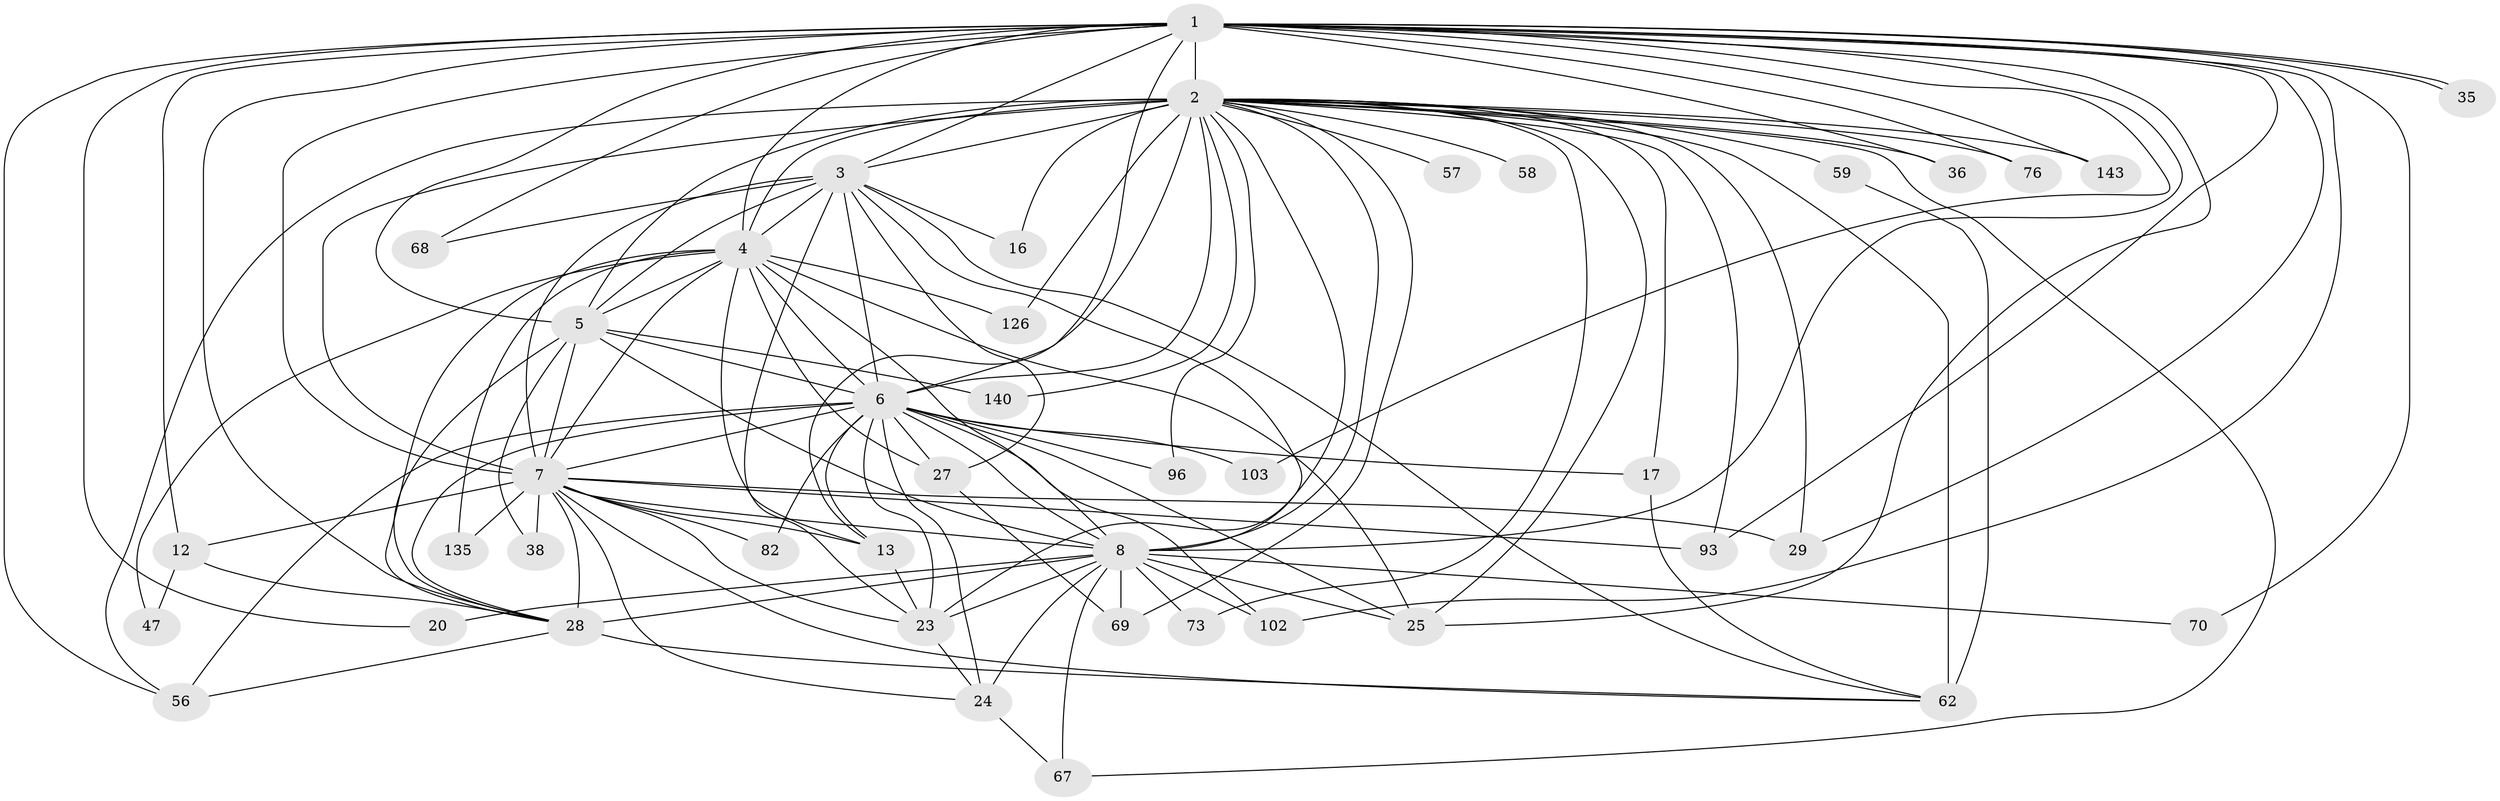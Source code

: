 // original degree distribution, {29: 0.006944444444444444, 24: 0.006944444444444444, 21: 0.006944444444444444, 19: 0.006944444444444444, 18: 0.006944444444444444, 30: 0.006944444444444444, 41: 0.006944444444444444, 22: 0.006944444444444444, 16: 0.006944444444444444, 37: 0.006944444444444444, 4: 0.06944444444444445, 5: 0.041666666666666664, 6: 0.027777777777777776, 3: 0.2013888888888889, 2: 0.5694444444444444, 7: 0.013888888888888888, 10: 0.006944444444444444}
// Generated by graph-tools (version 1.1) at 2025/17/03/04/25 18:17:48]
// undirected, 43 vertices, 123 edges
graph export_dot {
graph [start="1"]
  node [color=gray90,style=filled];
  1 [super="+26+45+11"];
  2 [super="+60+10+121+144+9"];
  3 [super="+37"];
  4 [super="+34+87+31"];
  5;
  6 [super="+14"];
  7 [super="+18+136+137+117+130+46+30+51+54+77+80+63+83+91+72+114+120+21+49+19"];
  8 [super="+44"];
  12;
  13 [super="+128+90+48"];
  16;
  17 [super="+113+33"];
  20;
  23 [super="+89+122+32"];
  24 [super="+61+101"];
  25 [super="+71+52+53"];
  27;
  28 [super="+119+64+42+55+41+84"];
  29 [super="+50"];
  35;
  36;
  38;
  47;
  56;
  57;
  58;
  59;
  62 [super="+100+111+86+79"];
  67 [super="+133"];
  68;
  69;
  70;
  73;
  76;
  82;
  93 [super="+139"];
  96;
  102 [super="+142"];
  103;
  126;
  135;
  140;
  143;
  1 -- 2 [weight=7];
  1 -- 3;
  1 -- 4 [weight=4];
  1 -- 5 [weight=2];
  1 -- 6 [weight=2];
  1 -- 7 [weight=4];
  1 -- 8;
  1 -- 20;
  1 -- 29;
  1 -- 35 [weight=2];
  1 -- 35;
  1 -- 68;
  1 -- 70;
  1 -- 76;
  1 -- 93;
  1 -- 102;
  1 -- 103;
  1 -- 143;
  1 -- 36;
  1 -- 12 [weight=2];
  1 -- 56;
  1 -- 25;
  1 -- 28;
  2 -- 3 [weight=4];
  2 -- 4 [weight=3];
  2 -- 5 [weight=4];
  2 -- 6 [weight=5];
  2 -- 7 [weight=13];
  2 -- 8 [weight=4];
  2 -- 16;
  2 -- 57 [weight=2];
  2 -- 58 [weight=2];
  2 -- 59 [weight=2];
  2 -- 62 [weight=4];
  2 -- 25;
  2 -- 69;
  2 -- 23 [weight=2];
  2 -- 67;
  2 -- 73;
  2 -- 140;
  2 -- 13;
  2 -- 76;
  2 -- 143;
  2 -- 17 [weight=3];
  2 -- 29;
  2 -- 93;
  2 -- 96;
  2 -- 126;
  2 -- 36;
  2 -- 56;
  3 -- 4;
  3 -- 5;
  3 -- 6 [weight=2];
  3 -- 7 [weight=6];
  3 -- 8;
  3 -- 16;
  3 -- 27;
  3 -- 62;
  3 -- 68;
  3 -- 23;
  4 -- 5 [weight=2];
  4 -- 6 [weight=2];
  4 -- 7;
  4 -- 8;
  4 -- 13;
  4 -- 126;
  4 -- 135;
  4 -- 28;
  4 -- 25 [weight=2];
  4 -- 47;
  4 -- 27;
  5 -- 6;
  5 -- 7 [weight=3];
  5 -- 8;
  5 -- 28 [weight=2];
  5 -- 38;
  5 -- 140;
  6 -- 7 [weight=2];
  6 -- 8 [weight=3];
  6 -- 13 [weight=2];
  6 -- 23;
  6 -- 25;
  6 -- 27;
  6 -- 56;
  6 -- 82;
  6 -- 96;
  6 -- 102;
  6 -- 103;
  6 -- 28;
  6 -- 24;
  6 -- 17 [weight=2];
  7 -- 8 [weight=4];
  7 -- 12;
  7 -- 38 [weight=2];
  7 -- 62;
  7 -- 28 [weight=5];
  7 -- 29 [weight=2];
  7 -- 135;
  7 -- 82;
  7 -- 24;
  7 -- 13;
  7 -- 93;
  7 -- 23;
  8 -- 20;
  8 -- 24;
  8 -- 25;
  8 -- 28 [weight=2];
  8 -- 67;
  8 -- 70;
  8 -- 73;
  8 -- 102;
  8 -- 69;
  8 -- 23;
  12 -- 47;
  12 -- 28;
  13 -- 23;
  17 -- 62;
  23 -- 24;
  24 -- 67;
  27 -- 69;
  28 -- 56;
  28 -- 62;
  59 -- 62;
}
